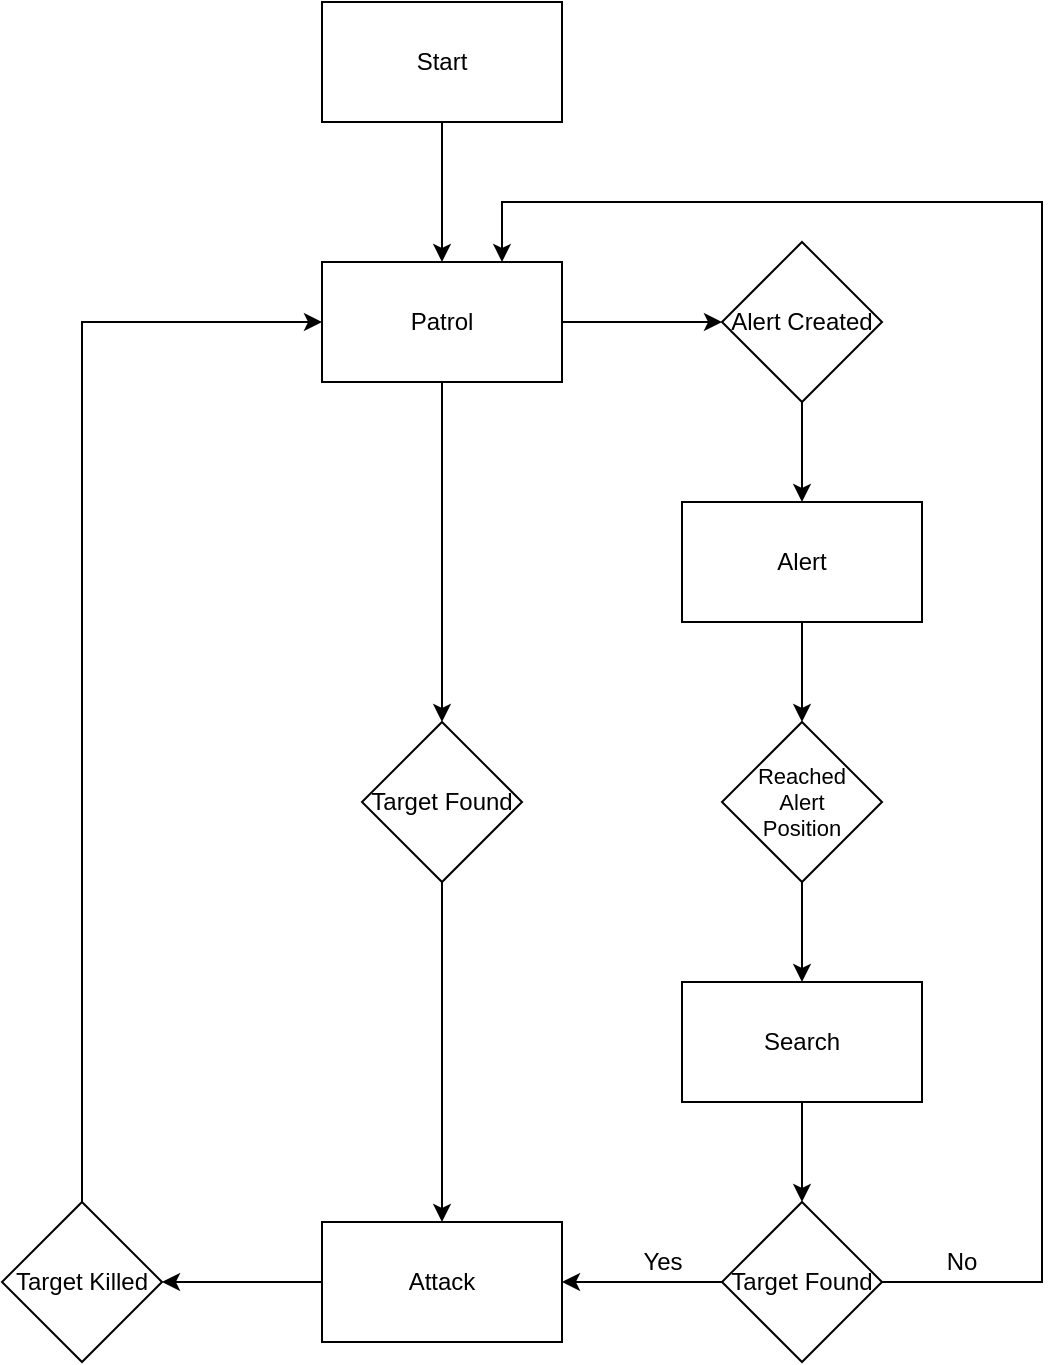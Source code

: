<mxfile version="17.2.4" type="device"><diagram id="C5RBs43oDa-KdzZeNtuy" name="Page-1"><mxGraphModel dx="1422" dy="794" grid="1" gridSize="10" guides="1" tooltips="1" connect="1" arrows="1" fold="1" page="1" pageScale="1" pageWidth="827" pageHeight="1169" math="0" shadow="0"><root><mxCell id="WIyWlLk6GJQsqaUBKTNV-0"/><mxCell id="WIyWlLk6GJQsqaUBKTNV-1" parent="WIyWlLk6GJQsqaUBKTNV-0"/><mxCell id="M4awyLLhJEBslV-HMb41-0" value="Start" style="rounded=0;whiteSpace=wrap;html=1;" vertex="1" parent="WIyWlLk6GJQsqaUBKTNV-1"><mxGeometry x="360" y="80" width="120" height="60" as="geometry"/></mxCell><mxCell id="M4awyLLhJEBslV-HMb41-1" value="Patrol" style="rounded=0;whiteSpace=wrap;html=1;" vertex="1" parent="WIyWlLk6GJQsqaUBKTNV-1"><mxGeometry x="360" y="210" width="120" height="60" as="geometry"/></mxCell><mxCell id="M4awyLLhJEBslV-HMb41-3" value="Alert" style="rounded=0;whiteSpace=wrap;html=1;" vertex="1" parent="WIyWlLk6GJQsqaUBKTNV-1"><mxGeometry x="540" y="330" width="120" height="60" as="geometry"/></mxCell><mxCell id="M4awyLLhJEBslV-HMb41-4" value="Alert Created" style="rhombus;whiteSpace=wrap;html=1;" vertex="1" parent="WIyWlLk6GJQsqaUBKTNV-1"><mxGeometry x="560" y="200" width="80" height="80" as="geometry"/></mxCell><mxCell id="M4awyLLhJEBslV-HMb41-5" value="Reached &lt;br style=&quot;font-size: 11px;&quot;&gt;Alert&lt;br style=&quot;font-size: 11px;&quot;&gt;Position" style="rhombus;whiteSpace=wrap;html=1;fontSize=11;" vertex="1" parent="WIyWlLk6GJQsqaUBKTNV-1"><mxGeometry x="560" y="440" width="80" height="80" as="geometry"/></mxCell><mxCell id="M4awyLLhJEBslV-HMb41-6" value="Search" style="rounded=0;whiteSpace=wrap;html=1;" vertex="1" parent="WIyWlLk6GJQsqaUBKTNV-1"><mxGeometry x="540" y="570" width="120" height="60" as="geometry"/></mxCell><mxCell id="M4awyLLhJEBslV-HMb41-7" value="Attack" style="rounded=0;whiteSpace=wrap;html=1;" vertex="1" parent="WIyWlLk6GJQsqaUBKTNV-1"><mxGeometry x="360" y="690" width="120" height="60" as="geometry"/></mxCell><mxCell id="M4awyLLhJEBslV-HMb41-8" value="Target Found" style="rhombus;whiteSpace=wrap;html=1;" vertex="1" parent="WIyWlLk6GJQsqaUBKTNV-1"><mxGeometry x="560" y="680" width="80" height="80" as="geometry"/></mxCell><mxCell id="M4awyLLhJEBslV-HMb41-10" value="" style="endArrow=classic;html=1;rounded=0;exitX=0.5;exitY=1;exitDx=0;exitDy=0;entryX=0.5;entryY=0;entryDx=0;entryDy=0;" edge="1" parent="WIyWlLk6GJQsqaUBKTNV-1" source="M4awyLLhJEBslV-HMb41-0" target="M4awyLLhJEBslV-HMb41-1"><mxGeometry width="50" height="50" relative="1" as="geometry"><mxPoint x="390" y="430" as="sourcePoint"/><mxPoint x="440" y="380" as="targetPoint"/></mxGeometry></mxCell><mxCell id="M4awyLLhJEBslV-HMb41-11" value="" style="endArrow=classic;html=1;rounded=0;entryX=0;entryY=0.5;entryDx=0;entryDy=0;exitX=1;exitY=0.5;exitDx=0;exitDy=0;" edge="1" parent="WIyWlLk6GJQsqaUBKTNV-1" source="M4awyLLhJEBslV-HMb41-1" target="M4awyLLhJEBslV-HMb41-4"><mxGeometry width="50" height="50" relative="1" as="geometry"><mxPoint x="390" y="430" as="sourcePoint"/><mxPoint x="440" y="380" as="targetPoint"/></mxGeometry></mxCell><mxCell id="M4awyLLhJEBslV-HMb41-12" value="" style="endArrow=classic;html=1;rounded=0;exitX=0.5;exitY=1;exitDx=0;exitDy=0;entryX=0.5;entryY=0;entryDx=0;entryDy=0;" edge="1" parent="WIyWlLk6GJQsqaUBKTNV-1" source="M4awyLLhJEBslV-HMb41-4" target="M4awyLLhJEBslV-HMb41-3"><mxGeometry width="50" height="50" relative="1" as="geometry"><mxPoint x="390" y="430" as="sourcePoint"/><mxPoint x="440" y="380" as="targetPoint"/></mxGeometry></mxCell><mxCell id="M4awyLLhJEBslV-HMb41-13" value="" style="endArrow=classic;html=1;rounded=0;exitX=0.5;exitY=1;exitDx=0;exitDy=0;entryX=0.5;entryY=0;entryDx=0;entryDy=0;" edge="1" parent="WIyWlLk6GJQsqaUBKTNV-1" source="M4awyLLhJEBslV-HMb41-3" target="M4awyLLhJEBslV-HMb41-5"><mxGeometry width="50" height="50" relative="1" as="geometry"><mxPoint x="390" y="430" as="sourcePoint"/><mxPoint x="440" y="380" as="targetPoint"/></mxGeometry></mxCell><mxCell id="M4awyLLhJEBslV-HMb41-14" value="" style="endArrow=classic;html=1;rounded=0;exitX=0.5;exitY=1;exitDx=0;exitDy=0;entryX=0.5;entryY=0;entryDx=0;entryDy=0;" edge="1" parent="WIyWlLk6GJQsqaUBKTNV-1" source="M4awyLLhJEBslV-HMb41-5" target="M4awyLLhJEBslV-HMb41-6"><mxGeometry width="50" height="50" relative="1" as="geometry"><mxPoint x="390" y="430" as="sourcePoint"/><mxPoint x="440" y="380" as="targetPoint"/></mxGeometry></mxCell><mxCell id="M4awyLLhJEBslV-HMb41-15" value="" style="endArrow=classic;html=1;rounded=0;exitX=0.5;exitY=1;exitDx=0;exitDy=0;entryX=0.5;entryY=0;entryDx=0;entryDy=0;" edge="1" parent="WIyWlLk6GJQsqaUBKTNV-1" source="M4awyLLhJEBslV-HMb41-6" target="M4awyLLhJEBslV-HMb41-8"><mxGeometry width="50" height="50" relative="1" as="geometry"><mxPoint x="390" y="430" as="sourcePoint"/><mxPoint x="440" y="380" as="targetPoint"/></mxGeometry></mxCell><mxCell id="M4awyLLhJEBslV-HMb41-16" value="" style="endArrow=classic;html=1;rounded=0;exitX=0;exitY=0.5;exitDx=0;exitDy=0;entryX=1;entryY=0.5;entryDx=0;entryDy=0;" edge="1" parent="WIyWlLk6GJQsqaUBKTNV-1" source="M4awyLLhJEBslV-HMb41-8" target="M4awyLLhJEBslV-HMb41-7"><mxGeometry width="50" height="50" relative="1" as="geometry"><mxPoint x="170" y="620" as="sourcePoint"/><mxPoint x="220" y="570" as="targetPoint"/></mxGeometry></mxCell><mxCell id="M4awyLLhJEBslV-HMb41-19" value="" style="endArrow=classic;html=1;rounded=0;exitX=0.5;exitY=1;exitDx=0;exitDy=0;entryX=0.5;entryY=0;entryDx=0;entryDy=0;" edge="1" parent="WIyWlLk6GJQsqaUBKTNV-1" source="M4awyLLhJEBslV-HMb41-1" target="M4awyLLhJEBslV-HMb41-20"><mxGeometry width="50" height="50" relative="1" as="geometry"><mxPoint x="390" y="430" as="sourcePoint"/><mxPoint x="440" y="380" as="targetPoint"/></mxGeometry></mxCell><mxCell id="M4awyLLhJEBslV-HMb41-20" value="Target Found" style="rhombus;whiteSpace=wrap;html=1;" vertex="1" parent="WIyWlLk6GJQsqaUBKTNV-1"><mxGeometry x="380" y="440" width="80" height="80" as="geometry"/></mxCell><mxCell id="M4awyLLhJEBslV-HMb41-21" value="" style="endArrow=classic;html=1;rounded=0;entryX=0.5;entryY=0;entryDx=0;entryDy=0;exitX=0.5;exitY=1;exitDx=0;exitDy=0;" edge="1" parent="WIyWlLk6GJQsqaUBKTNV-1" source="M4awyLLhJEBslV-HMb41-20" target="M4awyLLhJEBslV-HMb41-7"><mxGeometry width="50" height="50" relative="1" as="geometry"><mxPoint x="390" y="430" as="sourcePoint"/><mxPoint x="440" y="380" as="targetPoint"/></mxGeometry></mxCell><mxCell id="M4awyLLhJEBslV-HMb41-22" value="Target Killed" style="rhombus;whiteSpace=wrap;html=1;" vertex="1" parent="WIyWlLk6GJQsqaUBKTNV-1"><mxGeometry x="200" y="680" width="80" height="80" as="geometry"/></mxCell><mxCell id="M4awyLLhJEBslV-HMb41-23" value="" style="endArrow=classic;html=1;rounded=0;exitX=0.5;exitY=0;exitDx=0;exitDy=0;entryX=0;entryY=0.5;entryDx=0;entryDy=0;" edge="1" parent="WIyWlLk6GJQsqaUBKTNV-1" source="M4awyLLhJEBslV-HMb41-22" target="M4awyLLhJEBslV-HMb41-1"><mxGeometry width="50" height="50" relative="1" as="geometry"><mxPoint x="390" y="430" as="sourcePoint"/><mxPoint x="440" y="380" as="targetPoint"/><Array as="points"><mxPoint x="240" y="240"/></Array></mxGeometry></mxCell><mxCell id="M4awyLLhJEBslV-HMb41-24" value="" style="endArrow=classic;html=1;rounded=0;exitX=0;exitY=0.5;exitDx=0;exitDy=0;entryX=1;entryY=0.5;entryDx=0;entryDy=0;" edge="1" parent="WIyWlLk6GJQsqaUBKTNV-1" source="M4awyLLhJEBslV-HMb41-7" target="M4awyLLhJEBslV-HMb41-22"><mxGeometry width="50" height="50" relative="1" as="geometry"><mxPoint x="390" y="430" as="sourcePoint"/><mxPoint x="440" y="380" as="targetPoint"/></mxGeometry></mxCell><mxCell id="M4awyLLhJEBslV-HMb41-25" value="" style="endArrow=classic;html=1;rounded=0;exitX=1;exitY=0.5;exitDx=0;exitDy=0;entryX=0.75;entryY=0;entryDx=0;entryDy=0;" edge="1" parent="WIyWlLk6GJQsqaUBKTNV-1" source="M4awyLLhJEBslV-HMb41-8" target="M4awyLLhJEBslV-HMb41-1"><mxGeometry width="50" height="50" relative="1" as="geometry"><mxPoint x="640" y="720" as="sourcePoint"/><mxPoint x="720" y="160" as="targetPoint"/><Array as="points"><mxPoint x="720" y="720"/><mxPoint x="720" y="180"/><mxPoint x="450" y="180"/></Array></mxGeometry></mxCell><mxCell id="M4awyLLhJEBslV-HMb41-26" value="Yes" style="text;html=1;align=center;verticalAlign=middle;resizable=0;points=[];autosize=1;strokeColor=none;fillColor=none;" vertex="1" parent="WIyWlLk6GJQsqaUBKTNV-1"><mxGeometry x="510" y="700" width="40" height="20" as="geometry"/></mxCell><mxCell id="M4awyLLhJEBslV-HMb41-37" value="No" style="text;html=1;strokeColor=none;fillColor=none;align=center;verticalAlign=middle;whiteSpace=wrap;rounded=0;" vertex="1" parent="WIyWlLk6GJQsqaUBKTNV-1"><mxGeometry x="650" y="695" width="60" height="30" as="geometry"/></mxCell></root></mxGraphModel></diagram></mxfile>